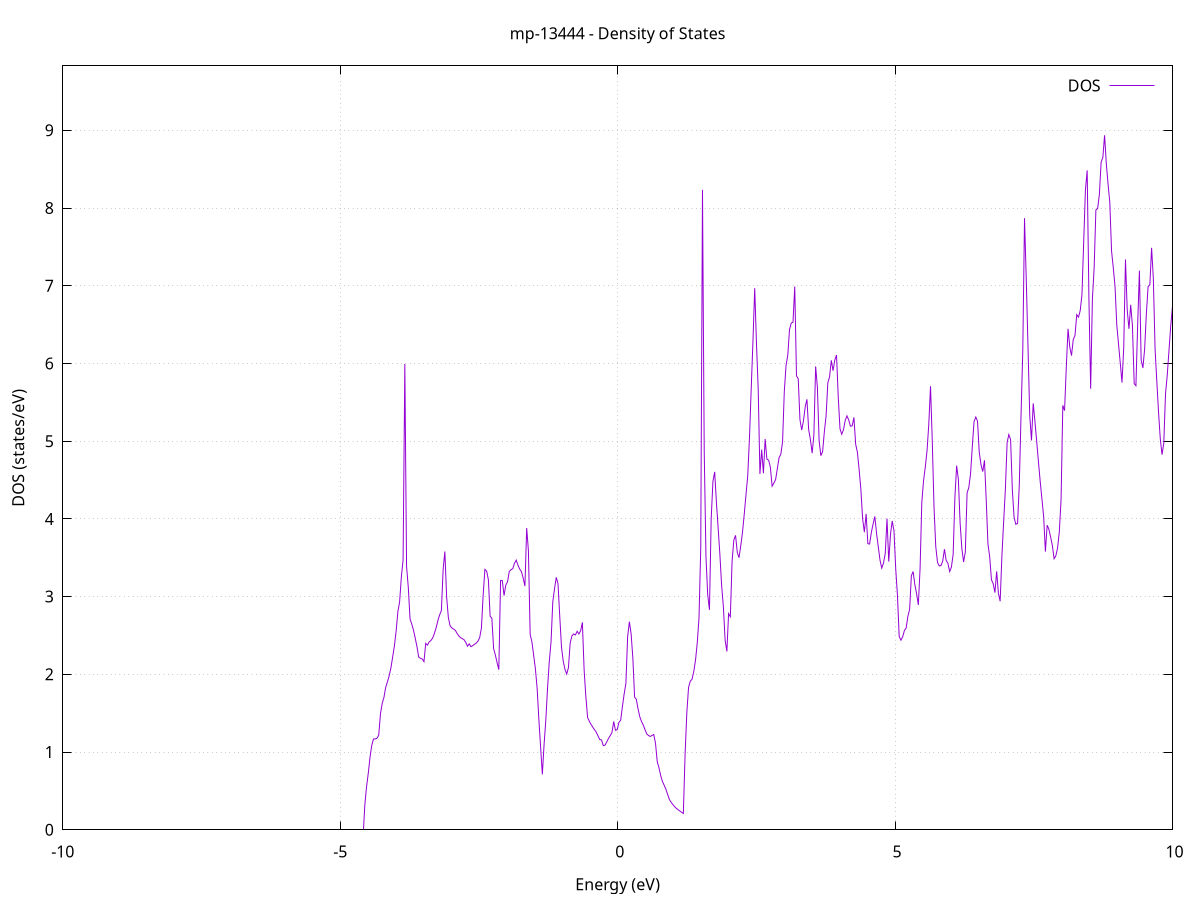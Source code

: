 set title 'mp-13444 - Density of States'
set xlabel 'Energy (eV)'
set ylabel 'DOS (states/eV)'
set grid
set xrange [-10:10]
set yrange [0:9.829]
set xzeroaxis lt -1
set terminal png size 800,600
set output 'mp-13444_dos_gnuplot.png'
plot '-' using 1:2 with lines title 'DOS'
-44.368600 0.000000
-44.337200 0.000000
-44.305800 0.000000
-44.274500 0.000000
-44.243100 0.000000
-44.211700 0.000000
-44.180300 0.000000
-44.149000 0.000000
-44.117600 0.000000
-44.086200 0.000000
-44.054900 0.000000
-44.023500 0.000000
-43.992100 0.000000
-43.960700 0.000000
-43.929400 0.000000
-43.898000 0.000000
-43.866600 0.000000
-43.835300 0.000000
-43.803900 0.000000
-43.772500 0.000000
-43.741100 0.000000
-43.709800 0.000000
-43.678400 0.000000
-43.647000 0.000000
-43.615600 0.000000
-43.584300 0.000000
-43.552900 0.000000
-43.521500 0.000000
-43.490200 0.000000
-43.458800 0.000000
-43.427400 0.000000
-43.396000 0.000000
-43.364700 0.000000
-43.333300 0.000000
-43.301900 0.000000
-43.270600 0.000000
-43.239200 0.000000
-43.207800 0.000000
-43.176400 0.000000
-43.145100 0.000000
-43.113700 0.000000
-43.082300 0.000000
-43.050900 0.000000
-43.019600 0.000000
-42.988200 0.000000
-42.956800 0.000000
-42.925500 0.000000
-42.894100 0.000000
-42.862700 0.000000
-42.831300 0.000000
-42.800000 0.000000
-42.768600 0.000000
-42.737200 0.000000
-42.705800 0.000000
-42.674500 0.000000
-42.643100 0.000000
-42.611700 0.000000
-42.580400 0.000000
-42.549000 0.000000
-42.517600 0.000000
-42.486200 0.000000
-42.454900 0.000000
-42.423500 0.000000
-42.392100 0.000000
-42.360800 0.000000
-42.329400 0.000000
-42.298000 0.000000
-42.266600 0.000000
-42.235300 0.000000
-42.203900 0.000000
-42.172500 0.000000
-42.141100 0.000000
-42.109800 0.000000
-42.078400 0.000000
-42.047000 0.000000
-42.015700 0.000000
-41.984300 0.000000
-41.952900 0.000000
-41.921500 0.000000
-41.890200 0.000000
-41.858800 0.000000
-41.827400 0.000000
-41.796100 0.000000
-41.764700 0.000000
-41.733300 0.000000
-41.701900 0.000000
-41.670600 0.000000
-41.639200 0.000000
-41.607800 0.000000
-41.576400 0.000000
-41.545100 0.000000
-41.513700 643.098700
-41.482300 0.000000
-41.451000 0.000000
-41.419600 0.000000
-41.388200 0.000000
-41.356800 0.000000
-41.325500 0.000000
-41.294100 0.000000
-41.262700 0.000000
-41.231400 0.000000
-41.200000 0.000000
-41.168600 0.000000
-41.137200 0.000000
-41.105900 0.000000
-41.074500 0.000000
-41.043100 0.000000
-41.011700 0.000000
-40.980400 0.000000
-40.949000 0.000000
-40.917600 0.000000
-40.886300 0.000000
-40.854900 0.000000
-40.823500 0.000000
-40.792100 0.000000
-40.760800 0.000000
-40.729400 0.000000
-40.698000 0.000000
-40.666600 0.000000
-40.635300 0.000000
-40.603900 0.000000
-40.572500 0.000000
-40.541200 0.000000
-40.509800 0.000000
-40.478400 0.000000
-40.447000 0.000000
-40.415700 0.000000
-40.384300 0.000000
-40.352900 0.000000
-40.321600 0.000000
-40.290200 0.000000
-40.258800 0.000000
-40.227400 0.000000
-40.196100 0.000000
-40.164700 0.000000
-40.133300 0.000000
-40.101900 0.000000
-40.070600 0.000000
-40.039200 0.000000
-40.007800 0.000000
-39.976500 0.000000
-39.945100 0.000000
-39.913700 0.000000
-39.882300 0.000000
-39.851000 0.000000
-39.819600 0.000000
-39.788200 0.000000
-39.756900 0.000000
-39.725500 0.000000
-39.694100 0.000000
-39.662700 0.000000
-39.631400 0.000000
-39.600000 0.000000
-39.568600 0.000000
-39.537200 0.000000
-39.505900 0.000000
-39.474500 0.000000
-39.443100 0.000000
-39.411800 0.000000
-39.380400 0.000000
-39.349000 0.000000
-39.317600 0.000000
-39.286300 0.000000
-39.254900 0.000000
-39.223500 0.000000
-39.192200 0.000000
-39.160800 0.000000
-39.129400 0.000000
-39.098000 0.000000
-39.066700 0.000000
-39.035300 0.000000
-39.003900 0.000000
-38.972500 0.000000
-38.941200 0.000000
-38.909800 0.000000
-38.878400 0.000000
-38.847100 0.000000
-38.815700 0.000000
-38.784300 0.000000
-38.752900 0.000000
-38.721600 0.000000
-38.690200 0.000000
-38.658800 0.000000
-38.627400 0.000000
-38.596100 0.000000
-38.564700 0.000000
-38.533300 0.000000
-38.502000 0.000000
-38.470600 0.000000
-38.439200 0.000000
-38.407800 0.000000
-38.376500 0.000000
-38.345100 0.000000
-38.313700 0.000000
-38.282400 0.000000
-38.251000 0.000000
-38.219600 0.000000
-38.188200 0.000000
-38.156900 0.000000
-38.125500 0.000000
-38.094100 0.000000
-38.062700 0.000000
-38.031400 0.000000
-38.000000 0.000000
-37.968600 0.000000
-37.937300 0.000000
-37.905900 0.000000
-37.874500 0.000000
-37.843100 0.000000
-37.811800 0.000000
-37.780400 0.000000
-37.749000 0.000000
-37.717700 0.000000
-37.686300 0.000000
-37.654900 0.000000
-37.623500 0.000000
-37.592200 0.000000
-37.560800 0.000000
-37.529400 0.000000
-37.498000 0.000000
-37.466700 0.000000
-37.435300 0.000000
-37.403900 0.000000
-37.372600 0.000000
-37.341200 0.000000
-37.309800 0.000000
-37.278400 0.000000
-37.247100 0.000000
-37.215700 0.000000
-37.184300 0.000000
-37.152900 0.000000
-37.121600 0.000000
-37.090200 0.000000
-37.058800 0.000000
-37.027500 0.000000
-36.996100 0.000000
-36.964700 0.000000
-36.933300 0.000000
-36.902000 0.000000
-36.870600 0.000000
-36.839200 0.000000
-36.807900 0.000000
-36.776500 0.000000
-36.745100 0.000000
-36.713700 0.000000
-36.682400 0.000000
-36.651000 0.000000
-36.619600 0.000000
-36.588200 0.000000
-36.556900 0.000000
-36.525500 0.000000
-36.494100 0.000000
-36.462800 0.000000
-36.431400 0.000000
-36.400000 0.000000
-36.368600 0.000000
-36.337300 0.000000
-36.305900 0.000000
-36.274500 0.000000
-36.243200 0.000000
-36.211800 0.000000
-36.180400 0.000000
-36.149000 0.000000
-36.117700 0.000000
-36.086300 0.000000
-36.054900 0.000000
-36.023500 0.000000
-35.992200 0.000000
-35.960800 0.000000
-35.929400 0.000000
-35.898100 0.000000
-35.866700 0.000000
-35.835300 0.000000
-35.803900 0.000000
-35.772600 0.000000
-35.741200 0.000000
-35.709800 0.000000
-35.678500 0.000000
-35.647100 0.000000
-35.615700 0.000000
-35.584300 0.000000
-35.553000 0.000000
-35.521600 0.000000
-35.490200 0.000000
-35.458800 0.000000
-35.427500 0.000000
-35.396100 0.000000
-35.364700 0.000000
-35.333400 0.000000
-35.302000 0.000000
-35.270600 0.000000
-35.239200 0.000000
-35.207900 0.000000
-35.176500 0.000000
-35.145100 0.000000
-35.113700 0.000000
-35.082400 0.000000
-35.051000 0.000000
-35.019600 0.000000
-34.988300 0.000000
-34.956900 0.000000
-34.925500 0.000000
-34.894100 0.000000
-34.862800 0.000000
-34.831400 0.000000
-34.800000 0.000000
-34.768700 0.000000
-34.737300 0.000000
-34.705900 0.000000
-34.674500 0.000000
-34.643200 0.000000
-34.611800 0.000000
-34.580400 0.000000
-34.549000 0.000000
-34.517700 0.000000
-34.486300 0.000000
-34.454900 0.000000
-34.423600 0.000000
-34.392200 0.000000
-34.360800 0.000000
-34.329400 0.000000
-34.298100 0.000000
-34.266700 0.000000
-34.235300 0.000000
-34.204000 0.000000
-34.172600 0.000000
-34.141200 0.000000
-34.109800 0.000000
-34.078500 0.000000
-34.047100 0.000000
-34.015700 0.000000
-33.984300 0.000000
-33.953000 0.000000
-33.921600 0.000000
-33.890200 0.000000
-33.858900 0.000000
-33.827500 0.000000
-33.796100 0.000000
-33.764700 0.000000
-33.733400 0.000000
-33.702000 0.000000
-33.670600 0.000000
-33.639200 0.000000
-33.607900 0.000000
-33.576500 0.000000
-33.545100 0.000000
-33.513800 0.000000
-33.482400 0.000000
-33.451000 0.000000
-33.419600 0.000000
-33.388300 0.000000
-33.356900 0.000000
-33.325500 0.000000
-33.294200 0.000000
-33.262800 0.000000
-33.231400 0.000000
-33.200000 0.000000
-33.168700 0.000000
-33.137300 0.000000
-33.105900 0.000000
-33.074500 0.000000
-33.043200 0.000000
-33.011800 0.000000
-32.980400 0.000000
-32.949100 0.000000
-32.917700 0.000000
-32.886300 0.000000
-32.854900 0.000000
-32.823600 0.000000
-32.792200 0.000000
-32.760800 0.000000
-32.729500 0.000000
-32.698100 0.000000
-32.666700 0.000000
-32.635300 0.000000
-32.604000 0.000000
-32.572600 0.000000
-32.541200 0.000000
-32.509800 0.000000
-32.478500 0.000000
-32.447100 0.000000
-32.415700 0.000000
-32.384400 0.000000
-32.353000 0.000000
-32.321600 0.000000
-32.290200 0.000000
-32.258900 0.000000
-32.227500 0.000000
-32.196100 0.000000
-32.164800 0.000000
-32.133400 0.000000
-32.102000 0.000000
-32.070600 0.000000
-32.039300 0.000000
-32.007900 0.000000
-31.976500 0.000000
-31.945100 0.000000
-31.913800 0.000000
-31.882400 0.000000
-31.851000 0.000000
-31.819700 0.000000
-31.788300 0.000000
-31.756900 0.000000
-31.725500 0.000000
-31.694200 0.000000
-31.662800 0.000000
-31.631400 0.000000
-31.600000 0.000000
-31.568700 0.000000
-31.537300 0.000000
-31.505900 0.000000
-31.474600 0.000000
-31.443200 0.000000
-31.411800 0.000000
-31.380400 0.000000
-31.349100 0.000000
-31.317700 0.000000
-31.286300 0.000000
-31.255000 0.000000
-31.223600 0.000000
-31.192200 0.000000
-31.160800 0.000000
-31.129500 0.000000
-31.098100 0.000000
-31.066700 0.000000
-31.035300 0.000000
-31.004000 0.000000
-30.972600 0.000000
-30.941200 0.000000
-30.909900 0.000000
-30.878500 0.000000
-30.847100 0.000000
-30.815700 0.000000
-30.784400 0.000000
-30.753000 0.000000
-30.721600 0.000000
-30.690300 0.000000
-30.658900 0.000000
-30.627500 0.000000
-30.596100 0.000000
-30.564800 0.000000
-30.533400 0.000000
-30.502000 0.000000
-30.470600 0.000000
-30.439300 0.000000
-30.407900 0.000000
-30.376500 0.000000
-30.345200 0.000000
-30.313800 0.000000
-30.282400 0.000000
-30.251000 0.000000
-30.219700 0.000000
-30.188300 0.000000
-30.156900 0.000000
-30.125500 0.000000
-30.094200 0.000000
-30.062800 0.000000
-30.031400 0.000000
-30.000100 0.000000
-29.968700 0.000000
-29.937300 0.000000
-29.905900 0.000000
-29.874600 0.000000
-29.843200 0.000000
-29.811800 0.000000
-29.780500 0.000000
-29.749100 0.000000
-29.717700 0.000000
-29.686300 0.000000
-29.655000 0.000000
-29.623600 0.000000
-29.592200 0.000000
-29.560800 0.000000
-29.529500 0.000000
-29.498100 0.000000
-29.466700 0.000000
-29.435400 0.000000
-29.404000 0.000000
-29.372600 0.000000
-29.341200 0.000000
-29.309900 0.000000
-29.278500 0.000000
-29.247100 0.000000
-29.215800 0.000000
-29.184400 0.000000
-29.153000 0.000000
-29.121600 0.000000
-29.090300 0.000000
-29.058900 0.000000
-29.027500 0.000000
-28.996100 0.000000
-28.964800 0.000000
-28.933400 0.000000
-28.902000 0.000000
-28.870700 0.000000
-28.839300 0.000000
-28.807900 0.000000
-28.776500 0.000000
-28.745200 0.000000
-28.713800 0.000000
-28.682400 0.000000
-28.651100 0.000000
-28.619700 0.000000
-28.588300 0.000000
-28.556900 0.000000
-28.525600 0.000000
-28.494200 0.000000
-28.462800 0.000000
-28.431400 0.000000
-28.400100 0.000000
-28.368700 0.000000
-28.337300 0.000000
-28.306000 0.000000
-28.274600 0.000000
-28.243200 0.000000
-28.211800 0.000000
-28.180500 0.000000
-28.149100 0.000000
-28.117700 0.000000
-28.086300 0.000000
-28.055000 0.000000
-28.023600 0.000000
-27.992200 0.000000
-27.960900 0.000000
-27.929500 0.000000
-27.898100 0.000000
-27.866700 0.000000
-27.835400 0.000000
-27.804000 0.000000
-27.772600 0.000000
-27.741300 0.000000
-27.709900 0.000000
-27.678500 0.000000
-27.647100 0.000000
-27.615800 0.000000
-27.584400 0.000000
-27.553000 0.000000
-27.521600 0.000000
-27.490300 0.000000
-27.458900 0.000000
-27.427500 0.000000
-27.396200 0.000000
-27.364800 0.000000
-27.333400 0.000000
-27.302000 0.000000
-27.270700 0.000000
-27.239300 0.000000
-27.207900 0.000000
-27.176600 0.000000
-27.145200 0.000000
-27.113800 0.000000
-27.082400 0.000000
-27.051100 0.000000
-27.019700 0.000000
-26.988300 0.000000
-26.956900 0.000000
-26.925600 0.000000
-26.894200 0.000000
-26.862800 0.000000
-26.831500 0.000000
-26.800100 0.000000
-26.768700 0.000000
-26.737300 0.000000
-26.706000 0.000000
-26.674600 0.000000
-26.643200 0.000000
-26.611800 0.000000
-26.580500 0.000000
-26.549100 0.000000
-26.517700 0.000000
-26.486400 0.000000
-26.455000 0.000000
-26.423600 0.000000
-26.392200 0.000000
-26.360900 0.000000
-26.329500 0.000000
-26.298100 0.000000
-26.266800 0.000000
-26.235400 0.000000
-26.204000 0.000000
-26.172600 0.000000
-26.141300 0.000000
-26.109900 0.000000
-26.078500 0.000000
-26.047100 0.000000
-26.015800 0.000000
-25.984400 0.000000
-25.953000 0.000000
-25.921700 0.000000
-25.890300 0.000000
-25.858900 0.000000
-25.827500 0.000000
-25.796200 0.000000
-25.764800 0.000000
-25.733400 0.000000
-25.702100 0.000000
-25.670700 0.000000
-25.639300 0.000000
-25.607900 0.000000
-25.576600 0.000000
-25.545200 0.000000
-25.513800 0.000000
-25.482400 0.000000
-25.451100 0.000000
-25.419700 0.000000
-25.388300 0.000000
-25.357000 0.000000
-25.325600 0.000000
-25.294200 0.000000
-25.262800 0.000000
-25.231500 0.000000
-25.200100 0.000000
-25.168700 0.000000
-25.137400 0.000000
-25.106000 0.000000
-25.074600 0.000000
-25.043200 0.000000
-25.011900 0.000000
-24.980500 0.000000
-24.949100 0.000000
-24.917700 0.000000
-24.886400 0.000000
-24.855000 0.000000
-24.823600 0.000000
-24.792300 0.000000
-24.760900 0.000000
-24.729500 0.000000
-24.698100 0.000000
-24.666800 0.000000
-24.635400 0.000000
-24.604000 0.000000
-24.572600 0.000000
-24.541300 0.000000
-24.509900 0.000000
-24.478500 0.000000
-24.447200 0.000000
-24.415800 0.000000
-24.384400 0.000000
-24.353000 0.000000
-24.321700 0.000000
-24.290300 0.000000
-24.258900 0.000000
-24.227600 0.000000
-24.196200 0.000000
-24.164800 0.000000
-24.133400 0.000000
-24.102100 0.000000
-24.070700 0.000000
-24.039300 0.000000
-24.007900 0.000000
-23.976600 0.000000
-23.945200 0.000000
-23.913800 0.000000
-23.882500 0.000000
-23.851100 0.000000
-23.819700 0.000000
-23.788300 0.000000
-23.757000 0.000000
-23.725600 0.000000
-23.694200 0.000000
-23.662900 0.000000
-23.631500 0.000000
-23.600100 0.000000
-23.568700 0.000000
-23.537400 0.000000
-23.506000 0.000000
-23.474600 0.000000
-23.443200 0.000000
-23.411900 0.000000
-23.380500 0.000000
-23.349100 0.000000
-23.317800 0.000000
-23.286400 0.000000
-23.255000 0.000000
-23.223600 0.000000
-23.192300 0.000000
-23.160900 0.000000
-23.129500 0.000000
-23.098200 0.000000
-23.066800 0.000000
-23.035400 0.000000
-23.004000 0.000000
-22.972700 0.000000
-22.941300 0.000000
-22.909900 0.000000
-22.878500 0.000000
-22.847200 0.000000
-22.815800 0.000000
-22.784400 0.000000
-22.753100 0.000000
-22.721700 0.000000
-22.690300 0.000000
-22.658900 0.000000
-22.627600 0.000000
-22.596200 0.000000
-22.564800 0.000000
-22.533400 0.000000
-22.502100 0.000000
-22.470700 0.000000
-22.439300 0.000000
-22.408000 0.000000
-22.376600 0.000000
-22.345200 0.000000
-22.313800 0.000000
-22.282500 0.000000
-22.251100 0.000000
-22.219700 0.000000
-22.188400 0.000000
-22.157000 0.000000
-22.125600 0.000000
-22.094200 0.000000
-22.062900 0.000000
-22.031500 0.000000
-22.000100 0.000000
-21.968700 0.000000
-21.937400 0.000000
-21.906000 0.000000
-21.874600 0.000000
-21.843300 0.000000
-21.811900 0.000000
-21.780500 0.000000
-21.749100 0.000000
-21.717800 0.000000
-21.686400 0.000000
-21.655000 0.000000
-21.623700 0.000000
-21.592300 0.000000
-21.560900 0.000000
-21.529500 0.000000
-21.498200 0.000000
-21.466800 0.000000
-21.435400 0.000000
-21.404000 0.000000
-21.372700 0.000000
-21.341300 0.000000
-21.309900 0.000000
-21.278600 0.000000
-21.247200 0.000000
-21.215800 0.000000
-21.184400 0.000000
-21.153100 0.000000
-21.121700 0.000000
-21.090300 0.000000
-21.058900 0.000000
-21.027600 0.000000
-20.996200 0.000000
-20.964800 0.000000
-20.933500 0.000000
-20.902100 0.000000
-20.870700 0.000000
-20.839300 0.000000
-20.808000 0.000000
-20.776600 0.000000
-20.745200 0.000000
-20.713900 0.000000
-20.682500 0.000000
-20.651100 0.000000
-20.619700 0.000000
-20.588400 0.000000
-20.557000 0.000000
-20.525600 0.000000
-20.494200 0.000000
-20.462900 0.000000
-20.431500 0.000000
-20.400100 0.000000
-20.368800 0.000000
-20.337400 0.000000
-20.306000 0.000000
-20.274600 0.000000
-20.243300 0.000000
-20.211900 0.000000
-20.180500 0.000000
-20.149200 0.000000
-20.117800 0.000000
-20.086400 0.000000
-20.055000 0.000000
-20.023700 0.000000
-19.992300 0.000000
-19.960900 0.000000
-19.929500 0.000000
-19.898200 0.000000
-19.866800 0.000000
-19.835400 0.000000
-19.804100 0.000000
-19.772700 0.000000
-19.741300 0.000000
-19.709900 0.000000
-19.678600 0.000000
-19.647200 0.000000
-19.615800 0.000000
-19.584500 0.000000
-19.553100 0.000000
-19.521700 0.000000
-19.490300 0.000000
-19.459000 0.000000
-19.427600 0.000000
-19.396200 0.000000
-19.364800 0.000000
-19.333500 0.000000
-19.302100 0.000000
-19.270700 0.000000
-19.239400 0.000000
-19.208000 0.000000
-19.176600 0.000000
-19.145200 0.000000
-19.113900 0.000000
-19.082500 0.000000
-19.051100 0.000000
-19.019700 0.000000
-18.988400 0.000000
-18.957000 0.000000
-18.925600 0.000000
-18.894300 0.000000
-18.862900 0.000000
-18.831500 0.000000
-18.800100 0.000000
-18.768800 0.000000
-18.737400 0.000000
-18.706000 0.000000
-18.674700 0.000000
-18.643300 0.000000
-18.611900 0.000000
-18.580500 0.000000
-18.549200 0.000000
-18.517800 0.000000
-18.486400 0.000000
-18.455000 0.000000
-18.423700 0.000000
-18.392300 0.000000
-18.360900 0.000000
-18.329600 0.000000
-18.298200 0.000000
-18.266800 0.000000
-18.235400 0.000000
-18.204100 0.000000
-18.172700 0.000000
-18.141300 0.000000
-18.110000 0.000000
-18.078600 0.000000
-18.047200 0.000000
-18.015800 0.000000
-17.984500 0.000000
-17.953100 0.000000
-17.921700 0.000000
-17.890300 0.000000
-17.859000 0.000000
-17.827600 0.000000
-17.796200 0.000000
-17.764900 0.000000
-17.733500 0.000000
-17.702100 0.000000
-17.670700 0.000000
-17.639400 0.000000
-17.608000 0.000000
-17.576600 0.000000
-17.545200 0.000000
-17.513900 0.000000
-17.482500 0.000000
-17.451100 0.000000
-17.419800 0.000000
-17.388400 0.000000
-17.357000 0.000000
-17.325600 0.000000
-17.294300 0.000000
-17.262900 0.000000
-17.231500 0.000000
-17.200200 0.000000
-17.168800 0.000000
-17.137400 0.000000
-17.106000 0.000000
-17.074700 0.000000
-17.043300 0.000000
-17.011900 0.000000
-16.980500 0.000000
-16.949200 0.000000
-16.917800 0.000000
-16.886400 0.000000
-16.855100 0.000000
-16.823700 0.000000
-16.792300 0.000000
-16.760900 0.000000
-16.729600 0.000000
-16.698200 0.000000
-16.666800 0.000000
-16.635500 0.000000
-16.604100 0.000000
-16.572700 0.000000
-16.541300 0.000000
-16.510000 0.000000
-16.478600 0.000000
-16.447200 0.000000
-16.415800 0.000000
-16.384500 0.000000
-16.353100 0.000000
-16.321700 0.000000
-16.290400 0.000000
-16.259000 0.000000
-16.227600 34.455000
-16.196200 44.046200
-16.164900 98.588600
-16.133500 112.947800
-16.102100 206.472200
-16.070800 98.121300
-16.039400 257.318200
-16.008000 297.702300
-15.976600 380.482600
-15.945300 39.302800
-15.913900 155.095200
-15.882500 0.000000
-15.851100 0.000000
-15.819800 0.000000
-15.788400 0.000000
-15.757000 0.000000
-15.725700 0.000000
-15.694300 0.000000
-15.662900 0.000000
-15.631500 0.000000
-15.600200 0.000000
-15.568800 0.000000
-15.537400 0.000000
-15.506000 0.000000
-15.474700 0.000000
-15.443300 0.000000
-15.411900 0.000000
-15.380600 0.000000
-15.349200 0.000000
-15.317800 0.000000
-15.286400 0.000000
-15.255100 0.000000
-15.223700 0.000000
-15.192300 0.000000
-15.161000 0.000000
-15.129600 0.000000
-15.098200 0.000000
-15.066800 0.000000
-15.035500 0.000000
-15.004100 0.000000
-14.972700 0.000000
-14.941300 0.000000
-14.910000 0.000000
-14.878600 0.000000
-14.847200 0.000000
-14.815900 0.000000
-14.784500 0.000000
-14.753100 0.000000
-14.721700 0.000000
-14.690400 0.000000
-14.659000 0.000000
-14.627600 0.000000
-14.596300 0.000000
-14.564900 0.000000
-14.533500 0.000000
-14.502100 0.000000
-14.470800 0.000000
-14.439400 0.000000
-14.408000 0.000000
-14.376600 0.000000
-14.345300 0.000000
-14.313900 0.000000
-14.282500 0.000000
-14.251200 0.000000
-14.219800 0.000000
-14.188400 0.000000
-14.157000 0.000000
-14.125700 0.000000
-14.094300 0.000000
-14.062900 0.000000
-14.031500 0.000000
-14.000200 0.000000
-13.968800 0.000000
-13.937400 0.000000
-13.906100 0.000000
-13.874700 0.000000
-13.843300 0.000000
-13.811900 0.000000
-13.780600 0.000000
-13.749200 0.000000
-13.717800 0.000000
-13.686500 0.000000
-13.655100 0.000000
-13.623700 0.000000
-13.592300 0.000000
-13.561000 0.000000
-13.529600 0.000000
-13.498200 0.000000
-13.466800 0.000000
-13.435500 0.000000
-13.404100 0.000000
-13.372700 0.000000
-13.341400 0.000000
-13.310000 0.000000
-13.278600 0.000000
-13.247200 0.000000
-13.215900 0.000000
-13.184500 0.000000
-13.153100 0.000000
-13.121800 0.000000
-13.090400 0.000000
-13.059000 0.000000
-13.027600 0.000000
-12.996300 0.000000
-12.964900 0.000000
-12.933500 0.000000
-12.902100 0.000000
-12.870800 0.000000
-12.839400 0.000000
-12.808000 0.000000
-12.776700 0.000000
-12.745300 0.000000
-12.713900 0.000000
-12.682500 0.000000
-12.651200 0.000000
-12.619800 0.000000
-12.588400 0.000000
-12.557100 0.000000
-12.525700 0.000000
-12.494300 0.000000
-12.462900 0.000000
-12.431600 0.000000
-12.400200 0.000000
-12.368800 0.000000
-12.337400 0.000000
-12.306100 0.000000
-12.274700 0.000000
-12.243300 0.000000
-12.212000 0.000000
-12.180600 0.000000
-12.149200 0.000000
-12.117800 0.000000
-12.086500 0.000000
-12.055100 0.000000
-12.023700 0.000000
-11.992300 0.000000
-11.961000 0.000000
-11.929600 0.000000
-11.898200 0.000000
-11.866900 0.000000
-11.835500 0.000000
-11.804100 0.000000
-11.772700 0.000000
-11.741400 0.000000
-11.710000 0.000000
-11.678600 0.000000
-11.647300 0.000000
-11.615900 0.000000
-11.584500 0.000000
-11.553100 0.000000
-11.521800 0.000000
-11.490400 0.000000
-11.459000 0.000000
-11.427600 0.000000
-11.396300 0.000000
-11.364900 0.000000
-11.333500 0.000000
-11.302200 0.000000
-11.270800 0.000000
-11.239400 0.000000
-11.208000 0.000000
-11.176700 0.000000
-11.145300 0.000000
-11.113900 0.000000
-11.082600 0.000000
-11.051200 0.000000
-11.019800 0.000000
-10.988400 0.000000
-10.957100 0.000000
-10.925700 0.000000
-10.894300 0.000000
-10.862900 0.000000
-10.831600 0.000000
-10.800200 0.000000
-10.768800 0.000000
-10.737500 0.000000
-10.706100 0.000000
-10.674700 0.000000
-10.643300 0.000000
-10.612000 0.000000
-10.580600 0.000000
-10.549200 0.000000
-10.517900 0.000000
-10.486500 0.000000
-10.455100 0.000000
-10.423700 0.000000
-10.392400 0.000000
-10.361000 0.000000
-10.329600 0.000000
-10.298200 0.000000
-10.266900 0.000000
-10.235500 0.000000
-10.204100 0.000000
-10.172800 0.000000
-10.141400 0.000000
-10.110000 0.000000
-10.078600 0.000000
-10.047300 0.000000
-10.015900 0.000000
-9.984500 0.000000
-9.953100 0.000000
-9.921800 0.000000
-9.890400 0.000000
-9.859000 0.000000
-9.827700 0.000000
-9.796300 0.000000
-9.764900 0.000000
-9.733500 0.000000
-9.702200 0.000000
-9.670800 0.000000
-9.639400 0.000000
-9.608100 0.000000
-9.576700 0.000000
-9.545300 0.000000
-9.513900 0.000000
-9.482600 0.000000
-9.451200 0.000000
-9.419800 0.000000
-9.388400 0.000000
-9.357100 0.000000
-9.325700 0.000000
-9.294300 0.000000
-9.263000 0.000000
-9.231600 0.000000
-9.200200 0.000000
-9.168800 0.000000
-9.137500 0.000000
-9.106100 0.000000
-9.074700 0.000000
-9.043400 0.000000
-9.012000 0.000000
-8.980600 0.000000
-8.949200 0.000000
-8.917900 0.000000
-8.886500 0.000000
-8.855100 0.000000
-8.823700 0.000000
-8.792400 0.000000
-8.761000 0.000000
-8.729600 0.000000
-8.698300 0.000000
-8.666900 0.000000
-8.635500 0.000000
-8.604100 0.000000
-8.572800 0.000000
-8.541400 0.000000
-8.510000 0.000000
-8.478600 0.000000
-8.447300 0.000000
-8.415900 0.000000
-8.384500 0.000000
-8.353200 0.000000
-8.321800 0.000000
-8.290400 0.000000
-8.259000 0.000000
-8.227700 0.000000
-8.196300 0.000000
-8.164900 0.000000
-8.133600 0.000000
-8.102200 0.000000
-8.070800 0.000000
-8.039400 0.000000
-8.008100 0.000000
-7.976700 0.000000
-7.945300 0.000000
-7.913900 0.000000
-7.882600 0.000000
-7.851200 0.000000
-7.819800 0.000000
-7.788500 0.000000
-7.757100 0.000000
-7.725700 0.000000
-7.694300 0.000000
-7.663000 0.000000
-7.631600 0.000000
-7.600200 0.000000
-7.568900 0.000000
-7.537500 0.000000
-7.506100 0.000000
-7.474700 0.000000
-7.443400 0.000000
-7.412000 0.000000
-7.380600 0.000000
-7.349200 0.000000
-7.317900 0.000000
-7.286500 0.000000
-7.255100 0.000000
-7.223800 0.000000
-7.192400 0.000000
-7.161000 0.000000
-7.129600 0.000000
-7.098300 0.000000
-7.066900 0.000000
-7.035500 0.000000
-7.004200 0.000000
-6.972800 0.000000
-6.941400 0.000000
-6.910000 0.000000
-6.878700 0.000000
-6.847300 0.000000
-6.815900 0.000000
-6.784500 0.000000
-6.753200 0.000000
-6.721800 0.000000
-6.690400 0.000000
-6.659100 0.000000
-6.627700 0.000000
-6.596300 0.000000
-6.564900 0.000000
-6.533600 0.000000
-6.502200 0.000000
-6.470800 0.000000
-6.439400 0.000000
-6.408100 0.000000
-6.376700 0.000000
-6.345300 0.000000
-6.314000 0.000000
-6.282600 0.000000
-6.251200 0.000000
-6.219800 0.000000
-6.188500 0.000000
-6.157100 0.000000
-6.125700 0.000000
-6.094400 0.000000
-6.063000 0.000000
-6.031600 0.000000
-6.000200 0.000000
-5.968900 0.000000
-5.937500 0.000000
-5.906100 0.000000
-5.874700 0.000000
-5.843400 0.000000
-5.812000 0.000000
-5.780600 0.000000
-5.749300 0.000000
-5.717900 0.000000
-5.686500 0.000000
-5.655100 0.000000
-5.623800 0.000000
-5.592400 0.000000
-5.561000 0.000000
-5.529700 0.000000
-5.498300 0.000000
-5.466900 0.000000
-5.435500 0.000000
-5.404200 0.000000
-5.372800 0.000000
-5.341400 0.000000
-5.310000 0.000000
-5.278700 0.000000
-5.247300 0.000000
-5.215900 0.000000
-5.184600 0.000000
-5.153200 0.000000
-5.121800 0.000000
-5.090400 0.000000
-5.059100 0.000000
-5.027700 0.000000
-4.996300 0.000000
-4.964900 0.000000
-4.933600 0.000000
-4.902200 0.000000
-4.870800 0.000000
-4.839500 0.000000
-4.808100 0.000000
-4.776700 0.000000
-4.745300 0.000000
-4.714000 0.000000
-4.682600 0.000000
-4.651200 0.000000
-4.619900 0.000000
-4.588500 0.000000
-4.557100 0.313200
-4.525700 0.551900
-4.494400 0.726500
-4.463000 0.932600
-4.431600 1.086300
-4.400200 1.168100
-4.368900 1.169400
-4.337500 1.177500
-4.306100 1.216300
-4.274800 1.492100
-4.243400 1.625300
-4.212000 1.703600
-4.180600 1.831900
-4.149300 1.903600
-4.117900 1.980900
-4.086500 2.081600
-4.055200 2.221600
-4.023800 2.364000
-3.992400 2.556100
-3.961000 2.805600
-3.929700 2.930600
-3.898300 3.251100
-3.866900 3.470900
-3.835500 5.993300
-3.804200 3.389600
-3.772800 3.114300
-3.741400 2.710200
-3.710100 2.646400
-3.678700 2.565200
-3.647300 2.463900
-3.615900 2.350900
-3.584600 2.221200
-3.553200 2.206000
-3.521800 2.196600
-3.490500 2.163000
-3.459100 2.399400
-3.427700 2.375700
-3.396300 2.417700
-3.365000 2.435300
-3.333600 2.467900
-3.302200 2.527600
-3.270800 2.601800
-3.239500 2.692600
-3.208100 2.765500
-3.176700 2.820500
-3.145400 3.346200
-3.114000 3.580700
-3.082600 3.001600
-3.051200 2.731200
-3.019900 2.624700
-2.988500 2.597800
-2.957100 2.581900
-2.925700 2.566300
-2.894400 2.526800
-2.863000 2.494600
-2.831600 2.471400
-2.800300 2.459500
-2.768900 2.445600
-2.737500 2.412900
-2.706100 2.361500
-2.674800 2.392000
-2.643400 2.355800
-2.612000 2.369500
-2.580700 2.386200
-2.549300 2.402100
-2.517900 2.425800
-2.486500 2.473100
-2.455200 2.594800
-2.423800 3.020400
-2.392400 3.349900
-2.361000 3.327800
-2.329700 3.218100
-2.298300 2.748100
-2.266900 2.721900
-2.235600 2.331400
-2.204200 2.249800
-2.172800 2.150900
-2.141400 2.060900
-2.110100 3.208200
-2.078700 3.205400
-2.047300 3.013500
-2.016000 3.147800
-1.984600 3.190700
-1.953200 3.323300
-1.921800 3.346900
-1.890500 3.360000
-1.859100 3.429200
-1.827700 3.469800
-1.796300 3.403500
-1.765000 3.353700
-1.733600 3.321300
-1.702200 3.237300
-1.670900 3.135200
-1.639500 3.882600
-1.608100 3.589700
-1.576700 2.512600
-1.545400 2.419900
-1.514000 2.245400
-1.482600 2.072700
-1.451200 1.822900
-1.419900 1.419900
-1.388500 1.065000
-1.357100 0.712500
-1.325800 1.098200
-1.294400 1.411600
-1.263000 1.829600
-1.231600 2.167000
-1.200300 2.419200
-1.168900 2.932100
-1.137500 3.101500
-1.106200 3.247900
-1.074800 3.165700
-1.043400 2.747500
-1.012000 2.352300
-0.980700 2.169000
-0.949300 2.062900
-0.917900 2.003700
-0.886500 2.088200
-0.855200 2.404000
-0.823800 2.496000
-0.792400 2.519500
-0.761100 2.506300
-0.729700 2.554100
-0.698300 2.519100
-0.666900 2.560300
-0.635600 2.668600
-0.604200 2.056200
-0.572800 1.712100
-0.541500 1.445200
-0.510100 1.395700
-0.478700 1.354300
-0.447300 1.318400
-0.416000 1.286200
-0.384600 1.254700
-0.353200 1.206700
-0.321800 1.159700
-0.290500 1.156200
-0.259100 1.083100
-0.227700 1.089100
-0.196400 1.129800
-0.165000 1.175800
-0.133600 1.210900
-0.102200 1.251500
-0.070900 1.393000
-0.039500 1.279700
-0.008100 1.287400
0.023200 1.382800
0.054600 1.408900
0.086000 1.585700
0.117400 1.748300
0.148700 1.882200
0.180100 2.487100
0.211500 2.677500
0.242900 2.519100
0.274200 2.208200
0.305600 1.705500
0.337000 1.678600
0.368300 1.553000
0.399700 1.452500
0.431100 1.390400
0.462500 1.346700
0.493800 1.286900
0.525200 1.232700
0.556600 1.212500
0.588000 1.200900
0.619300 1.213500
0.650700 1.226300
0.682100 1.114700
0.713400 0.877800
0.744800 0.798000
0.776200 0.694900
0.807600 0.620800
0.838900 0.573300
0.870300 0.520000
0.901700 0.453700
0.933000 0.388800
0.964400 0.354100
0.995800 0.323900
1.027200 0.297700
1.058500 0.275300
1.089900 0.258200
1.121300 0.241500
1.152700 0.225500
1.184000 0.210000
1.215400 0.966700
1.246800 1.507600
1.278100 1.831900
1.309500 1.912700
1.340900 1.937100
1.372300 2.037600
1.403600 2.183400
1.435000 2.406100
1.466400 2.726600
1.497700 3.627900
1.529100 8.233900
1.560500 4.867200
1.591900 3.509500
1.623200 3.024100
1.654600 2.830100
1.686000 4.005900
1.717400 4.481600
1.748700 4.605000
1.780100 4.212700
1.811500 3.881300
1.842800 3.540900
1.874200 3.140200
1.905600 2.869500
1.937000 2.440000
1.968300 2.294900
1.999700 2.781600
2.031100 2.740900
2.062400 3.453500
2.093800 3.727600
2.125200 3.787900
2.156600 3.567500
2.187900 3.500800
2.219300 3.657200
2.250700 3.831400
2.282100 4.062900
2.313400 4.313500
2.344800 4.557700
2.376200 5.046600
2.407500 5.679600
2.438900 6.290600
2.470300 6.969000
2.501700 6.268000
2.533000 5.676200
2.564400 4.577300
2.595800 4.891600
2.627200 4.586400
2.658500 5.028300
2.689900 4.769500
2.721300 4.756000
2.752600 4.664200
2.784000 4.421000
2.815400 4.460000
2.846800 4.506400
2.878100 4.647000
2.909500 4.789300
2.940900 4.831400
2.972200 4.990900
3.003600 5.640400
3.035000 5.972300
3.066400 6.106900
3.097700 6.436500
3.129100 6.519900
3.160500 6.532000
3.191900 6.989300
3.223200 5.840500
3.254600 5.802800
3.286000 5.275800
3.317300 5.143500
3.348700 5.260100
3.380100 5.440200
3.411500 5.538500
3.442800 5.148800
3.474200 5.020600
3.505600 4.845700
3.536900 5.081500
3.568300 5.961800
3.599700 5.697400
3.631100 5.006500
3.662400 4.813500
3.693800 4.864400
3.725200 5.120000
3.756600 5.323300
3.787900 5.750300
3.819300 5.827200
3.850700 6.041100
3.882000 5.906700
3.913400 6.043200
3.944800 6.108300
3.976200 5.563500
4.007500 5.158500
4.038900 5.089000
4.070300 5.148900
4.101700 5.267200
4.133000 5.325800
4.164400 5.272400
4.195800 5.192800
4.227100 5.197400
4.258500 5.305700
4.289900 4.960600
4.321300 4.856800
4.352600 4.631600
4.384000 4.375200
4.415400 4.000100
4.446700 3.828800
4.478100 4.065500
4.509500 3.681100
4.540900 3.676400
4.572200 3.824200
4.603600 3.933200
4.635000 4.031800
4.666400 3.812900
4.697700 3.640300
4.729100 3.466400
4.760500 3.366900
4.791800 3.431800
4.823200 3.555700
4.854600 4.004800
4.886000 3.450400
4.917300 3.799900
4.948700 3.973400
4.980100 3.848300
5.011400 3.361900
5.042800 3.015800
5.074200 2.487800
5.105600 2.439200
5.136900 2.482200
5.168300 2.564000
5.199700 2.595700
5.231100 2.747600
5.262400 2.836200
5.293800 3.268900
5.325200 3.323000
5.356500 3.152800
5.387900 3.038600
5.419300 2.893400
5.450700 3.362100
5.482000 4.216400
5.513400 4.492200
5.544800 4.667700
5.576100 4.877800
5.607500 5.216900
5.638900 5.706800
5.670300 5.005200
5.701600 4.157100
5.733000 3.647700
5.764400 3.442200
5.795800 3.394800
5.827100 3.399700
5.858500 3.456200
5.889900 3.610200
5.921200 3.464700
5.952600 3.428800
5.984000 3.321900
6.015400 3.380500
6.046700 3.543300
6.078100 4.274000
6.109500 4.684900
6.140900 4.506600
6.172200 3.947500
6.203600 3.619800
6.235000 3.445100
6.266300 3.575100
6.297700 4.331700
6.329100 4.404900
6.360500 4.579400
6.391800 4.930000
6.423200 5.252400
6.454600 5.310900
6.485900 5.258700
6.517300 4.855200
6.548700 4.697900
6.580100 4.609200
6.611400 4.753700
6.642800 4.243700
6.674200 3.676600
6.705600 3.510900
6.736900 3.217600
6.768300 3.165500
6.799700 3.051500
6.831000 3.324900
6.862400 3.041400
6.893800 2.940300
6.925200 3.519200
6.956500 3.960000
6.987900 4.381200
7.019300 4.982700
7.050600 5.085500
7.082000 5.021700
7.113400 4.374300
7.144800 4.022600
7.176100 3.930300
7.207500 3.941300
7.238900 4.441800
7.270300 5.334600
7.301600 6.158700
7.333000 7.869300
7.364400 7.083100
7.395700 6.214700
7.427100 5.330500
7.458500 5.009600
7.489900 5.486900
7.521200 5.250200
7.552600 4.996000
7.584000 4.735500
7.615400 4.482800
7.646700 4.257900
7.678100 4.027200
7.709500 3.578900
7.740800 3.919400
7.772200 3.866800
7.803600 3.765300
7.835000 3.656300
7.866300 3.487600
7.897700 3.525000
7.929100 3.628100
7.960400 3.834900
7.991800 4.250700
8.023200 5.461000
8.054600 5.393100
8.085900 5.950400
8.117300 6.445500
8.148700 6.212200
8.180100 6.101400
8.211400 6.307200
8.242800 6.360800
8.274200 6.628700
8.305500 6.595600
8.336900 6.679900
8.368300 6.885900
8.399700 7.569700
8.431000 8.237000
8.462400 8.484400
8.493800 6.829200
8.525100 5.674600
8.556500 6.828400
8.587900 7.229500
8.619300 7.976000
8.650600 7.993400
8.682000 8.173000
8.713400 8.587900
8.744800 8.651100
8.776100 8.935700
8.807500 8.566200
8.838900 8.306500
8.870200 8.070600
8.901600 7.447600
8.933000 7.228900
8.964400 6.992000
8.995700 6.498400
9.027100 6.250200
9.058500 6.006200
9.089800 5.754200
9.121200 6.204000
9.152600 7.338100
9.184000 6.687600
9.215300 6.445400
9.246700 6.754300
9.278100 6.485800
9.309500 5.740600
9.340800 5.713200
9.372200 6.499400
9.403600 7.193900
9.434900 6.046000
9.466300 5.941700
9.497700 6.184100
9.529100 6.641300
9.560400 6.990000
9.591800 7.012300
9.623200 7.487700
9.654600 7.098400
9.685900 6.187700
9.717300 5.770300
9.748700 5.370400
9.780000 5.029300
9.811400 4.826800
9.842800 4.972400
9.874200 5.611800
9.905500 5.850100
9.936900 6.170600
9.968300 6.485100
9.999600 6.729100
10.031000 6.699300
10.062400 6.679100
10.093800 6.485200
10.125100 6.502000
10.156500 6.379400
10.187900 6.133200
10.219300 5.946000
10.250600 5.580500
10.282000 4.999700
10.313400 4.789100
10.344700 5.533700
10.376100 6.399400
10.407500 6.950600
10.438900 7.491900
10.470200 7.436100
10.501600 6.894800
10.533000 6.115400
10.564300 6.090800
10.595700 6.454100
10.627100 7.473700
10.658500 7.152400
10.689800 7.036900
10.721200 7.229400
10.752600 7.810300
10.784000 8.400200
10.815300 8.415500
10.846700 8.477200
10.878100 8.038900
10.909400 7.880100
10.940800 7.653700
10.972200 8.026700
11.003600 7.545700
11.034900 7.367700
11.066300 7.929800
11.097700 7.238100
11.129100 7.472800
11.160400 7.782000
11.191800 8.133600
11.223200 8.683900
11.254500 8.838800
11.285900 8.336800
11.317300 8.342500
11.348700 8.437600
11.380000 8.248600
11.411400 7.864900
11.442800 7.490600
11.474100 7.380500
11.505500 7.294100
11.536900 7.356300
11.568300 7.989200
11.599600 7.742200
11.631000 8.251200
11.662400 8.681500
11.693800 9.194300
11.725100 7.913800
11.756500 7.461800
11.787900 7.473200
11.819200 7.658500
11.850600 7.989400
11.882000 8.513700
11.913400 8.507800
11.944700 8.381200
11.976100 8.095100
12.007500 7.551300
12.038800 7.464900
12.070200 7.739200
12.101600 7.982800
12.133000 7.645900
12.164300 7.222400
12.195700 6.942600
12.227100 6.747700
12.258500 6.746300
12.289800 6.737700
12.321200 7.066000
12.352600 7.386700
12.383900 7.686200
12.415300 7.866000
12.446700 7.953800
12.478100 7.895100
12.509400 7.699400
12.540800 7.515200
12.572200 7.300000
12.603500 7.373100
12.634900 7.502600
12.666300 7.450000
12.697700 7.134700
12.729000 6.956500
12.760400 6.808100
12.791800 6.618300
12.823200 6.465300
12.854500 6.364000
12.885900 6.256100
12.917300 6.242000
12.948600 6.330300
12.980000 6.439000
13.011400 6.451300
13.042800 6.470000
13.074100 6.332800
13.105500 6.490700
13.136900 6.702700
13.168300 6.779000
13.199600 6.224300
13.231000 5.900400
13.262400 5.789700
13.293700 5.766600
13.325100 5.810500
13.356500 5.905500
13.387900 6.048900
13.419200 6.500200
13.450600 7.113200
13.482000 7.189100
13.513300 6.797400
13.544700 6.437100
13.576100 6.194700
13.607500 6.247000
13.638800 6.471100
13.670200 6.987000
13.701600 7.149200
13.733000 6.890600
13.764300 6.608200
13.795700 6.474300
13.827100 6.652700
13.858400 6.247400
13.889800 6.106500
13.921200 6.162700
13.952600 6.558800
13.983900 6.292600
14.015300 6.575100
14.046700 6.627600
14.078000 6.455600
14.109400 6.673000
14.140800 7.402400
14.172200 7.194400
14.203500 6.926300
14.234900 6.793000
14.266300 6.002800
14.297700 5.774200
14.329000 5.188800
14.360400 4.729600
14.391800 4.787800
14.423100 4.972100
14.454500 4.805500
14.485900 4.687800
14.517300 5.049900
14.548600 5.369800
14.580000 4.445800
14.611400 3.738500
14.642700 3.146200
14.674100 2.703600
14.705500 2.594100
14.736900 2.760400
14.768200 2.383600
14.799600 2.351300
14.831000 2.266700
14.862400 2.066300
14.893700 1.759500
14.925100 1.745800
14.956500 2.019000
14.987800 2.103300
15.019200 1.817900
15.050600 1.662200
15.082000 1.652900
15.113300 1.639300
15.144700 1.385600
15.176100 1.128800
15.207500 1.224800
15.238800 1.268600
15.270200 0.781800
15.301600 0.436900
15.332900 0.195800
15.364300 0.091100
15.395700 0.061000
15.427100 0.035000
15.458400 0.016000
15.489800 0.004400
15.521200 0.000000
15.552500 0.000000
15.583900 0.000000
15.615300 0.000000
15.646700 0.000000
15.678000 0.000000
15.709400 0.000000
15.740800 0.000000
15.772200 0.000000
15.803500 0.000000
15.834900 0.000000
15.866300 0.000000
15.897600 0.000000
15.929000 0.000000
15.960400 0.000000
15.991800 0.000000
16.023100 0.000000
16.054500 0.000000
16.085900 0.000000
16.117200 0.000000
16.148600 0.000000
16.180000 0.000000
16.211400 0.000000
16.242700 0.000000
16.274100 0.000000
16.305500 0.000000
16.336900 0.000000
16.368200 0.000000
16.399600 0.000000
16.431000 0.000000
16.462300 0.000000
16.493700 0.000000
16.525100 0.000000
16.556500 0.000000
16.587800 0.000000
16.619200 0.000000
16.650600 0.000000
16.682000 0.000000
16.713300 0.000000
16.744700 0.000000
16.776100 0.000000
16.807400 0.000000
16.838800 0.000000
16.870200 0.000000
16.901600 0.000000
16.932900 0.000000
16.964300 0.000000
16.995700 0.000000
17.027000 0.000000
17.058400 0.000000
17.089800 0.000000
17.121200 0.000000
17.152500 0.000000
17.183900 0.000000
17.215300 0.000000
17.246700 0.000000
17.278000 0.000000
17.309400 0.000000
17.340800 0.000000
17.372100 0.000000
17.403500 0.000000
17.434900 0.000000
17.466300 0.000000
17.497600 0.000000
17.529000 0.000000
17.560400 0.000000
17.591700 0.000000
17.623100 0.000000
17.654500 0.000000
17.685900 0.000000
17.717200 0.000000
17.748600 0.000000
17.780000 0.000000
17.811400 0.000000
17.842700 0.000000
17.874100 0.000000
17.905500 0.000000
17.936800 0.000000
17.968200 0.000000
17.999600 0.000000
18.031000 0.000000
18.062300 0.000000
18.093700 0.000000
18.125100 0.000000
18.156400 0.000000
18.187800 0.000000
18.219200 0.000000
18.250600 0.000000
18.281900 0.000000
18.313300 0.000000
18.344700 0.000000
18.376100 0.000000
e
